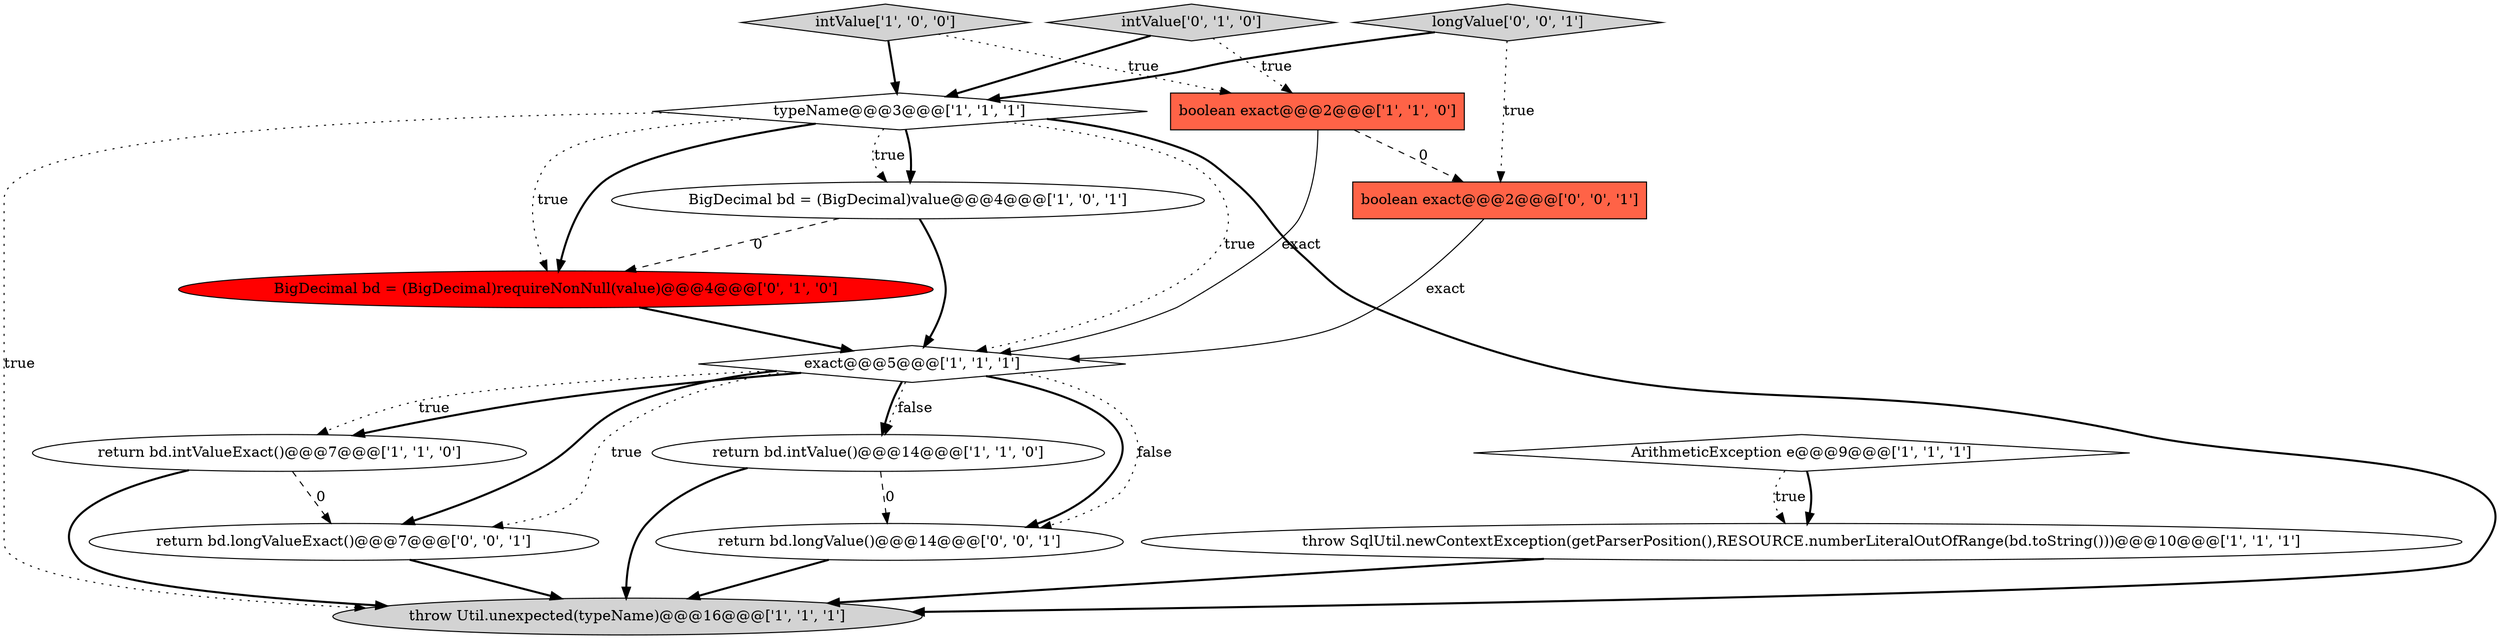 digraph {
11 [style = filled, label = "BigDecimal bd = (BigDecimal)requireNonNull(value)@@@4@@@['0', '1', '0']", fillcolor = red, shape = ellipse image = "AAA1AAABBB2BBB"];
7 [style = filled, label = "boolean exact@@@2@@@['1', '1', '0']", fillcolor = tomato, shape = box image = "AAA0AAABBB1BBB"];
10 [style = filled, label = "intValue['0', '1', '0']", fillcolor = lightgray, shape = diamond image = "AAA0AAABBB2BBB"];
0 [style = filled, label = "exact@@@5@@@['1', '1', '1']", fillcolor = white, shape = diamond image = "AAA0AAABBB1BBB"];
13 [style = filled, label = "return bd.longValue()@@@14@@@['0', '0', '1']", fillcolor = white, shape = ellipse image = "AAA0AAABBB3BBB"];
1 [style = filled, label = "ArithmeticException e@@@9@@@['1', '1', '1']", fillcolor = white, shape = diamond image = "AAA0AAABBB1BBB"];
5 [style = filled, label = "throw Util.unexpected(typeName)@@@16@@@['1', '1', '1']", fillcolor = lightgray, shape = ellipse image = "AAA0AAABBB1BBB"];
8 [style = filled, label = "return bd.intValue()@@@14@@@['1', '1', '0']", fillcolor = white, shape = ellipse image = "AAA0AAABBB1BBB"];
14 [style = filled, label = "longValue['0', '0', '1']", fillcolor = lightgray, shape = diamond image = "AAA0AAABBB3BBB"];
15 [style = filled, label = "return bd.longValueExact()@@@7@@@['0', '0', '1']", fillcolor = white, shape = ellipse image = "AAA0AAABBB3BBB"];
2 [style = filled, label = "BigDecimal bd = (BigDecimal)value@@@4@@@['1', '0', '1']", fillcolor = white, shape = ellipse image = "AAA0AAABBB1BBB"];
9 [style = filled, label = "throw SqlUtil.newContextException(getParserPosition(),RESOURCE.numberLiteralOutOfRange(bd.toString()))@@@10@@@['1', '1', '1']", fillcolor = white, shape = ellipse image = "AAA0AAABBB1BBB"];
4 [style = filled, label = "typeName@@@3@@@['1', '1', '1']", fillcolor = white, shape = diamond image = "AAA0AAABBB1BBB"];
12 [style = filled, label = "boolean exact@@@2@@@['0', '0', '1']", fillcolor = tomato, shape = box image = "AAA0AAABBB3BBB"];
6 [style = filled, label = "intValue['1', '0', '0']", fillcolor = lightgray, shape = diamond image = "AAA0AAABBB1BBB"];
3 [style = filled, label = "return bd.intValueExact()@@@7@@@['1', '1', '0']", fillcolor = white, shape = ellipse image = "AAA0AAABBB1BBB"];
0->3 [style = bold, label=""];
4->5 [style = dotted, label="true"];
7->0 [style = solid, label="exact"];
14->12 [style = dotted, label="true"];
0->8 [style = dotted, label="false"];
0->13 [style = bold, label=""];
0->15 [style = dotted, label="true"];
4->0 [style = dotted, label="true"];
4->11 [style = dotted, label="true"];
4->2 [style = bold, label=""];
0->15 [style = bold, label=""];
1->9 [style = bold, label=""];
15->5 [style = bold, label=""];
4->2 [style = dotted, label="true"];
8->13 [style = dashed, label="0"];
6->4 [style = bold, label=""];
3->5 [style = bold, label=""];
2->0 [style = bold, label=""];
11->0 [style = bold, label=""];
8->5 [style = bold, label=""];
12->0 [style = solid, label="exact"];
1->9 [style = dotted, label="true"];
0->8 [style = bold, label=""];
6->7 [style = dotted, label="true"];
9->5 [style = bold, label=""];
10->4 [style = bold, label=""];
13->5 [style = bold, label=""];
2->11 [style = dashed, label="0"];
7->12 [style = dashed, label="0"];
3->15 [style = dashed, label="0"];
0->3 [style = dotted, label="true"];
0->13 [style = dotted, label="false"];
4->11 [style = bold, label=""];
4->5 [style = bold, label=""];
10->7 [style = dotted, label="true"];
14->4 [style = bold, label=""];
}
